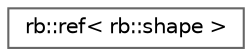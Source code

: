 digraph "Graphical Class Hierarchy"
{
 // LATEX_PDF_SIZE
  bgcolor="transparent";
  edge [fontname=Helvetica,fontsize=10,labelfontname=Helvetica,labelfontsize=10];
  node [fontname=Helvetica,fontsize=10,shape=box,height=0.2,width=0.4];
  rankdir="LR";
  Node0 [label="rb::ref\< rb::shape \>",height=0.2,width=0.4,color="grey40", fillcolor="white", style="filled",URL="$classrb_1_1ref.html",tooltip=" "];
}
